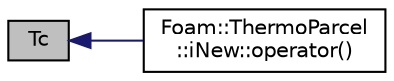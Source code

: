 digraph "Tc"
{
  bgcolor="transparent";
  edge [fontname="Helvetica",fontsize="10",labelfontname="Helvetica",labelfontsize="10"];
  node [fontname="Helvetica",fontsize="10",shape=record];
  rankdir="LR";
  Node93 [label="Tc",height=0.2,width=0.4,color="black", fillcolor="grey75", style="filled", fontcolor="black"];
  Node93 -> Node94 [dir="back",color="midnightblue",fontsize="10",style="solid",fontname="Helvetica"];
  Node94 [label="Foam::ThermoParcel\l::iNew::operator()",height=0.2,width=0.4,color="black",URL="$a25077.html#a9c815e5c48b66bcc09b01261b8484a7d"];
}
